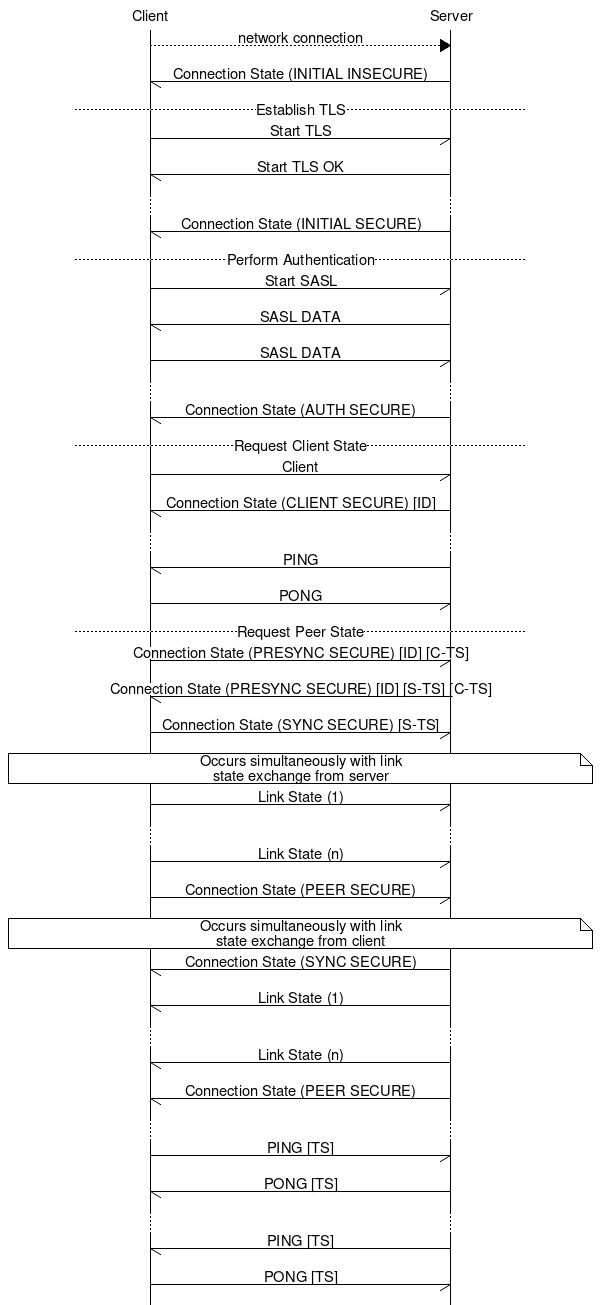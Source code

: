 msc {
	Client, Server;

	Client >> Server [label="network connection"];
	Client <- Server [label="Connection State (INITIAL INSECURE)"];
	--- [label="Establish TLS"];
	Client -> Server [label="Start TLS"];
	Client <- Server [label="Start TLS OK"];
	...;
	Client <- Server [label="Connection State (INITIAL SECURE)"];
	--- [label="Perform Authentication"];
	Client -> Server [label="Start SASL"];
	Client <- Server [label="SASL DATA"];
	Client -> Server [label="SASL DATA"];
	...;
	Client <- Server [label="Connection State (AUTH SECURE)"];
	--- [label="Request Client State"];
	Client -> Server [label="Client"];
	Client <- Server [label="Connection State (CLIENT SECURE) [ID]"];
	...;
	Client <- Server [label="PING"];
	Client -> Server [label="PONG"];
	--- [label="Request Peer State"];
	Client -> Server [label="Connection State (PRESYNC SECURE) [ID] [C-TS]"];
	Client <- Server [label="Connection State (PRESYNC SECURE) [ID] [S-TS] [C-TS]"];
	Client -> Server [label="Connection State (SYNC SECURE) [S-TS]"];
	Client note Server [label="Occurs simultaneously with link\nstate exchange from server"];
	Client -> Server [label="Link State (1)"];
	...;
	Client -> Server [label="Link State (n)"];
	Client -> Server [label="Connection State (PEER SECURE)"];
	Client note Server [label="Occurs simultaneously with link\nstate exchange from client"];
	Client <- Server [label="Connection State (SYNC SECURE)"];
	Client <- Server [label="Link State (1)"];
	...;
	Client <- Server [label="Link State (n)"];
	Client <- Server [label="Connection State (PEER SECURE)"];
	...;
	Client -> Server [label="PING [TS]"];
	Client <- Server [label="PONG [TS]"];
	...;
	Client <- Server [label="PING [TS]"];
	Client -> Server [label="PONG [TS]"];
}
